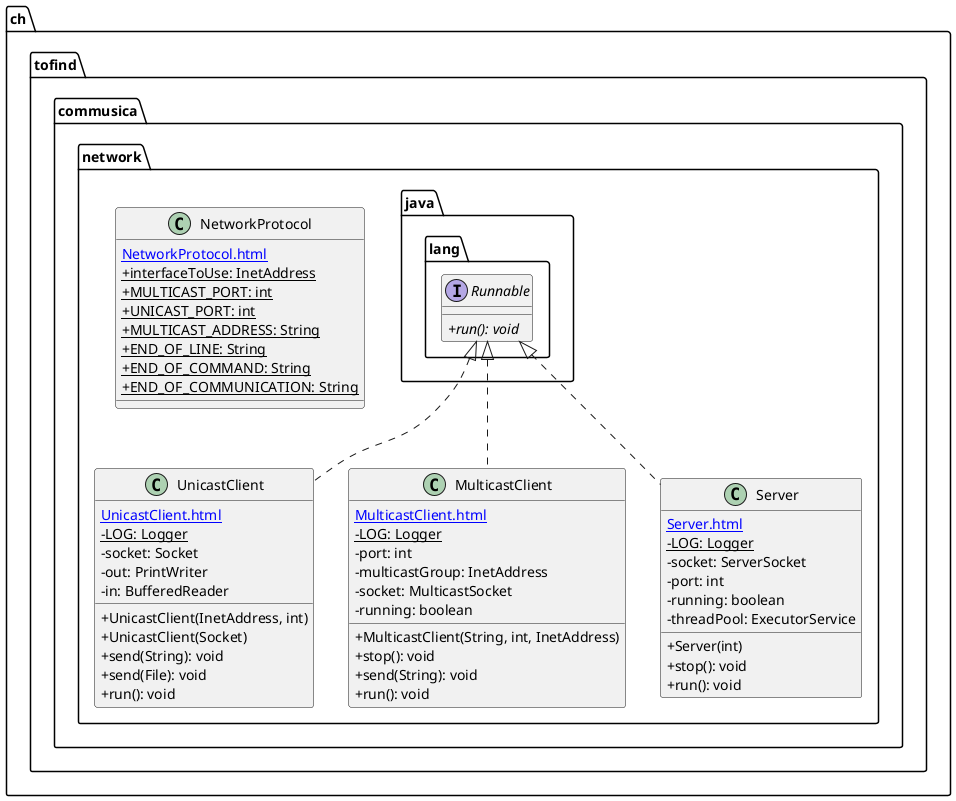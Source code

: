 @startuml

    skinparam classAttributeIconSize 0

    namespace ch.tofind.commusica.network {

        class UnicastClient {
            [[UnicastClient.html]]
            {static} -LOG: Logger
            -socket: Socket
            -out: PrintWriter
            -in: BufferedReader
            +UnicastClient(InetAddress, int)
            +UnicastClient(Socket)
            +send(String): void
            +send(File): void
            +run(): void
        }

        class MulticastClient {
            [[MulticastClient.html]]
            {static} -LOG: Logger
            -port: int
            -multicastGroup: InetAddress
            -socket: MulticastSocket
            -running: boolean
            +MulticastClient(String, int, InetAddress)
            +stop(): void
            +send(String): void
            +run(): void
        }

        class Server {
            [[Server.html]]
            {static} -LOG: Logger
            -socket: ServerSocket
            -port: int
            -running: boolean
            -threadPool: ExecutorService
            +Server(int)
            +stop(): void
            +run(): void
        }

        class NetworkProtocol {
            [[NetworkProtocol.html]]
            {static} +interfaceToUse: InetAddress
            {static} +MULTICAST_PORT: int
            {static} +UNICAST_PORT: int
            {static} +MULTICAST_ADDRESS: String
            {static} +END_OF_LINE: String
            {static} +END_OF_COMMAND: String
            {static} +END_OF_COMMUNICATION: String
        }

        interface java.lang.Runnable {
            {abstract} +run(): void
        }
        java.lang.Runnable <|.. UnicastClient

        java.lang.Runnable <|.. MulticastClient

        java.lang.Runnable <|.. Server

    }

@enduml
